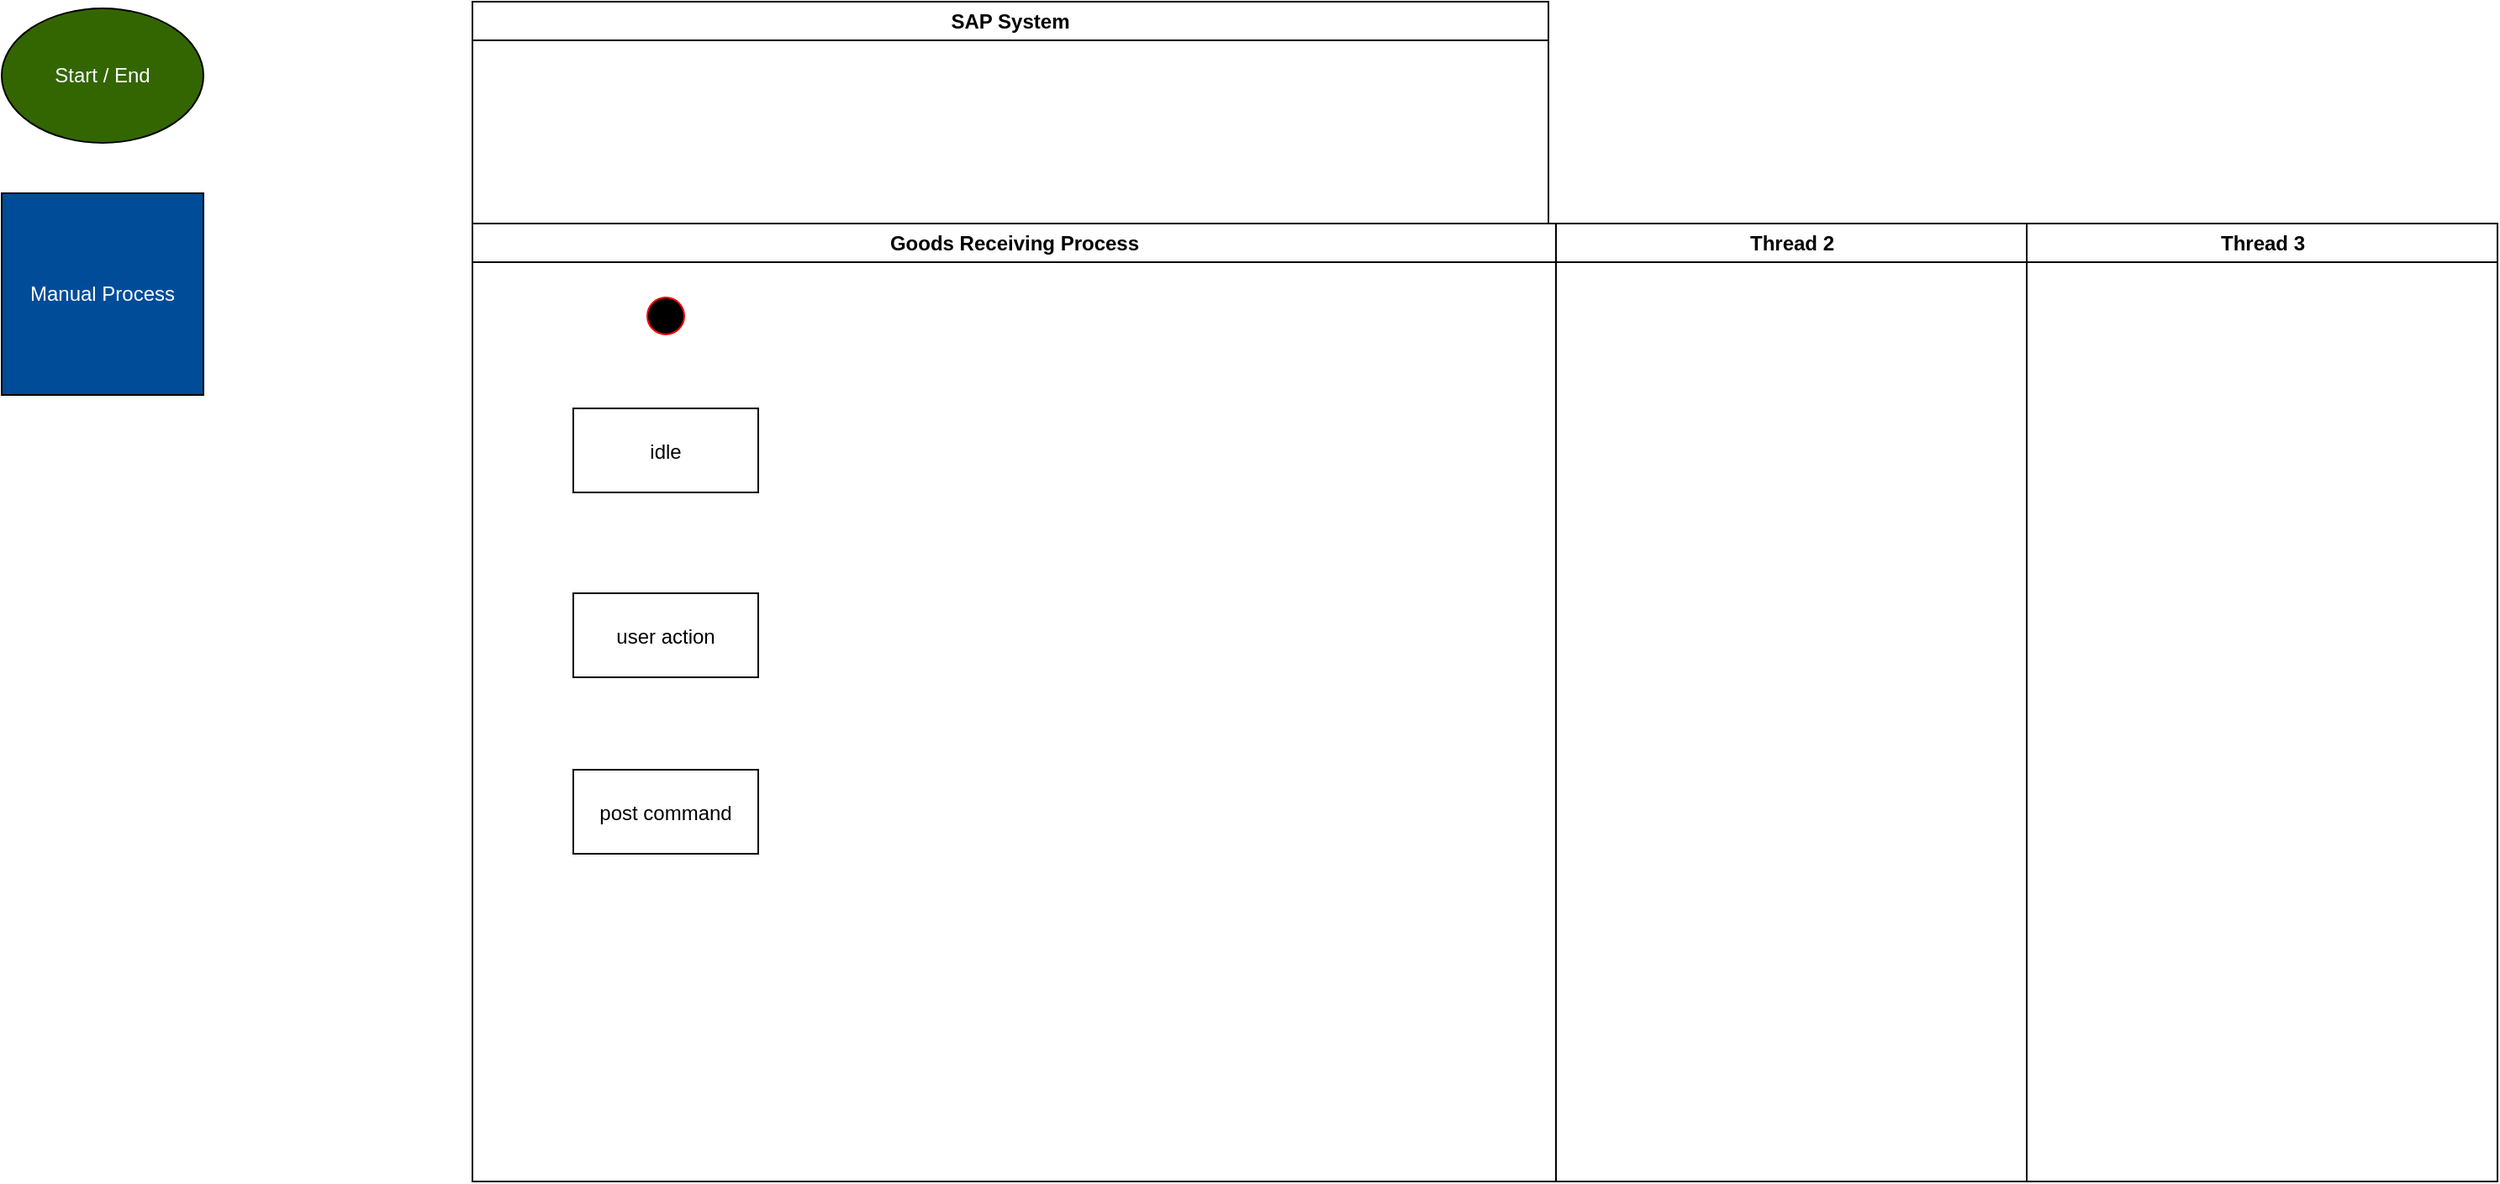 <mxfile version="20.0.1" type="github">
  <diagram name="Page-1" id="e7e014a7-5840-1c2e-5031-d8a46d1fe8dd">
    <mxGraphModel dx="2831" dy="1620" grid="1" gridSize="10" guides="1" tooltips="1" connect="1" arrows="1" fold="1" page="1" pageScale="1" pageWidth="1169" pageHeight="826" background="none" math="0" shadow="0">
      <root>
        <mxCell id="0" />
        <mxCell id="1" parent="0" />
        <mxCell id="2" value="Goods Receiving Process" style="swimlane;whiteSpace=wrap" parent="1" vertex="1">
          <mxGeometry x="-200" y="128" width="644.5" height="570" as="geometry" />
        </mxCell>
        <mxCell id="5" value="" style="ellipse;shape=startState;fillColor=#000000;strokeColor=#ff0000;" parent="2" vertex="1">
          <mxGeometry x="100" y="40" width="30" height="30" as="geometry" />
        </mxCell>
        <mxCell id="7" value="idle" style="" parent="2" vertex="1">
          <mxGeometry x="60" y="110" width="110" height="50" as="geometry" />
        </mxCell>
        <mxCell id="8" value="user action" style="" parent="2" vertex="1">
          <mxGeometry x="60" y="220" width="110" height="50" as="geometry" />
        </mxCell>
        <mxCell id="10" value="post command" style="" parent="2" vertex="1">
          <mxGeometry x="60" y="325" width="110" height="50" as="geometry" />
        </mxCell>
        <mxCell id="3" value="Thread 2" style="swimlane;whiteSpace=wrap" parent="1" vertex="1">
          <mxGeometry x="444.5" y="128" width="280" height="570" as="geometry" />
        </mxCell>
        <mxCell id="4" value="Thread 3" style="swimlane;whiteSpace=wrap" parent="1" vertex="1">
          <mxGeometry x="724.5" y="128" width="280" height="570" as="geometry" />
        </mxCell>
        <mxCell id="dn2qThh4cUGxFx9XBPeD-44" value="SAP System" style="swimlane;whiteSpace=wrap" vertex="1" parent="1">
          <mxGeometry x="-200" y="-4" width="640" height="132" as="geometry" />
        </mxCell>
        <mxCell id="dn2qThh4cUGxFx9XBPeD-47" value="Start / End" style="ellipse;whiteSpace=wrap;html=1;fillColor=#336600;fontColor=#FFFFFF;" vertex="1" parent="1">
          <mxGeometry x="-480" width="120" height="80" as="geometry" />
        </mxCell>
        <mxCell id="dn2qThh4cUGxFx9XBPeD-50" value="Manual Process" style="whiteSpace=wrap;html=1;aspect=fixed;fillColor=#004C99;fontColor=#FFFFFF;" vertex="1" parent="1">
          <mxGeometry x="-480" y="110" width="120" height="120" as="geometry" />
        </mxCell>
      </root>
    </mxGraphModel>
  </diagram>
</mxfile>
